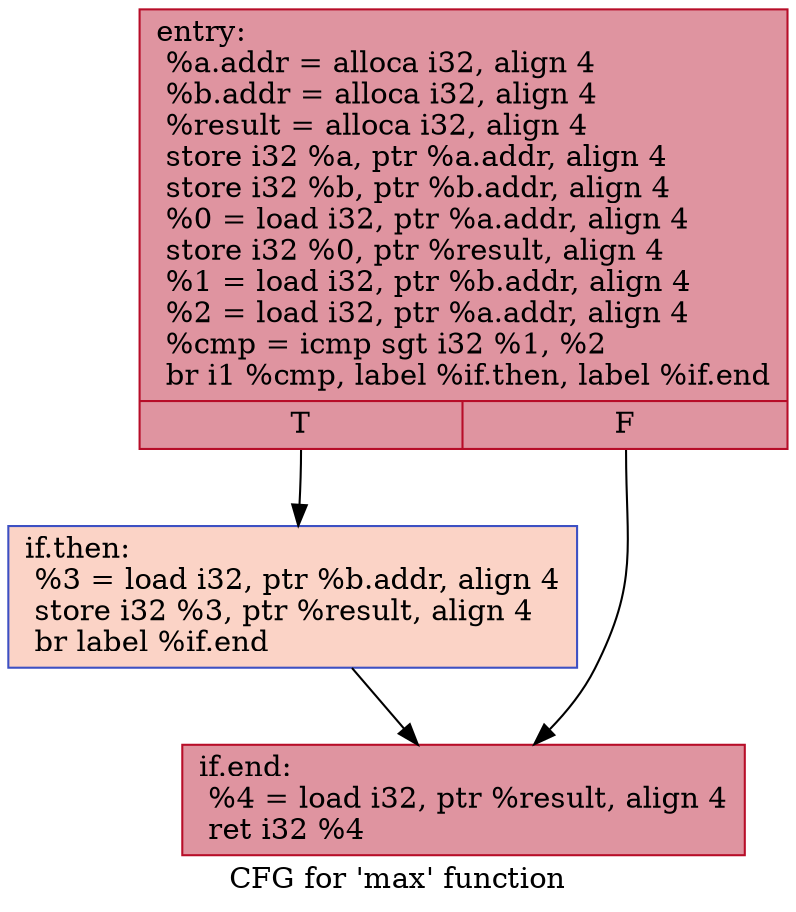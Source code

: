 digraph "CFG for 'max' function" {
	label="CFG for 'max' function";

	Node0x5597d5aa4a70 [shape=record,color="#b70d28ff", style=filled, fillcolor="#b70d2870",label="{entry:\l  %a.addr = alloca i32, align 4\l  %b.addr = alloca i32, align 4\l  %result = alloca i32, align 4\l  store i32 %a, ptr %a.addr, align 4\l  store i32 %b, ptr %b.addr, align 4\l  %0 = load i32, ptr %a.addr, align 4\l  store i32 %0, ptr %result, align 4\l  %1 = load i32, ptr %b.addr, align 4\l  %2 = load i32, ptr %a.addr, align 4\l  %cmp = icmp sgt i32 %1, %2\l  br i1 %cmp, label %if.then, label %if.end\l|{<s0>T|<s1>F}}"];
	Node0x5597d5aa4a70:s0 -> Node0x5597d5aa6bf0;
	Node0x5597d5aa4a70:s1 -> Node0x5597d5aa6c40;
	Node0x5597d5aa6bf0 [shape=record,color="#3d50c3ff", style=filled, fillcolor="#f59c7d70",label="{if.then:                                          \l  %3 = load i32, ptr %b.addr, align 4\l  store i32 %3, ptr %result, align 4\l  br label %if.end\l}"];
	Node0x5597d5aa6bf0 -> Node0x5597d5aa6c40;
	Node0x5597d5aa6c40 [shape=record,color="#b70d28ff", style=filled, fillcolor="#b70d2870",label="{if.end:                                           \l  %4 = load i32, ptr %result, align 4\l  ret i32 %4\l}"];
}
